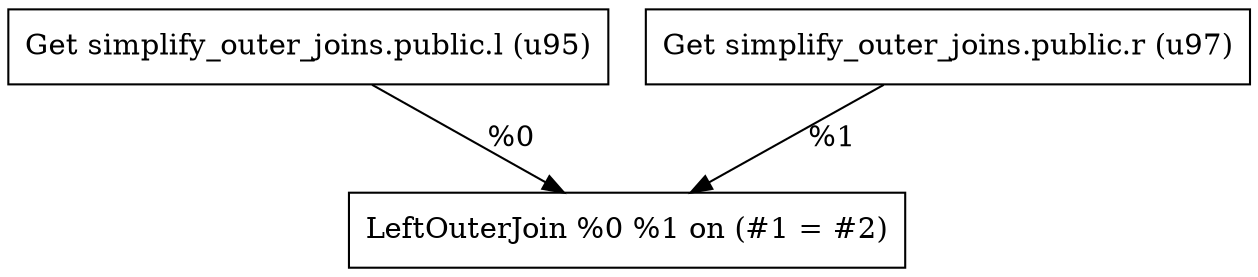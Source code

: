 digraph G {
    node0 [shape = record, label=" Get simplify_outer_joins.public.l (u95)\l"]
    node1 [shape = record, label=" Get simplify_outer_joins.public.r (u97)\l"]
    node2 [shape = record, label=" LeftOuterJoin %0 %1 on (#1 = #2)\l"]
    node1 -> node2 [label = "%1\l"]
    node0 -> node2 [label = "%0\l"]
}
